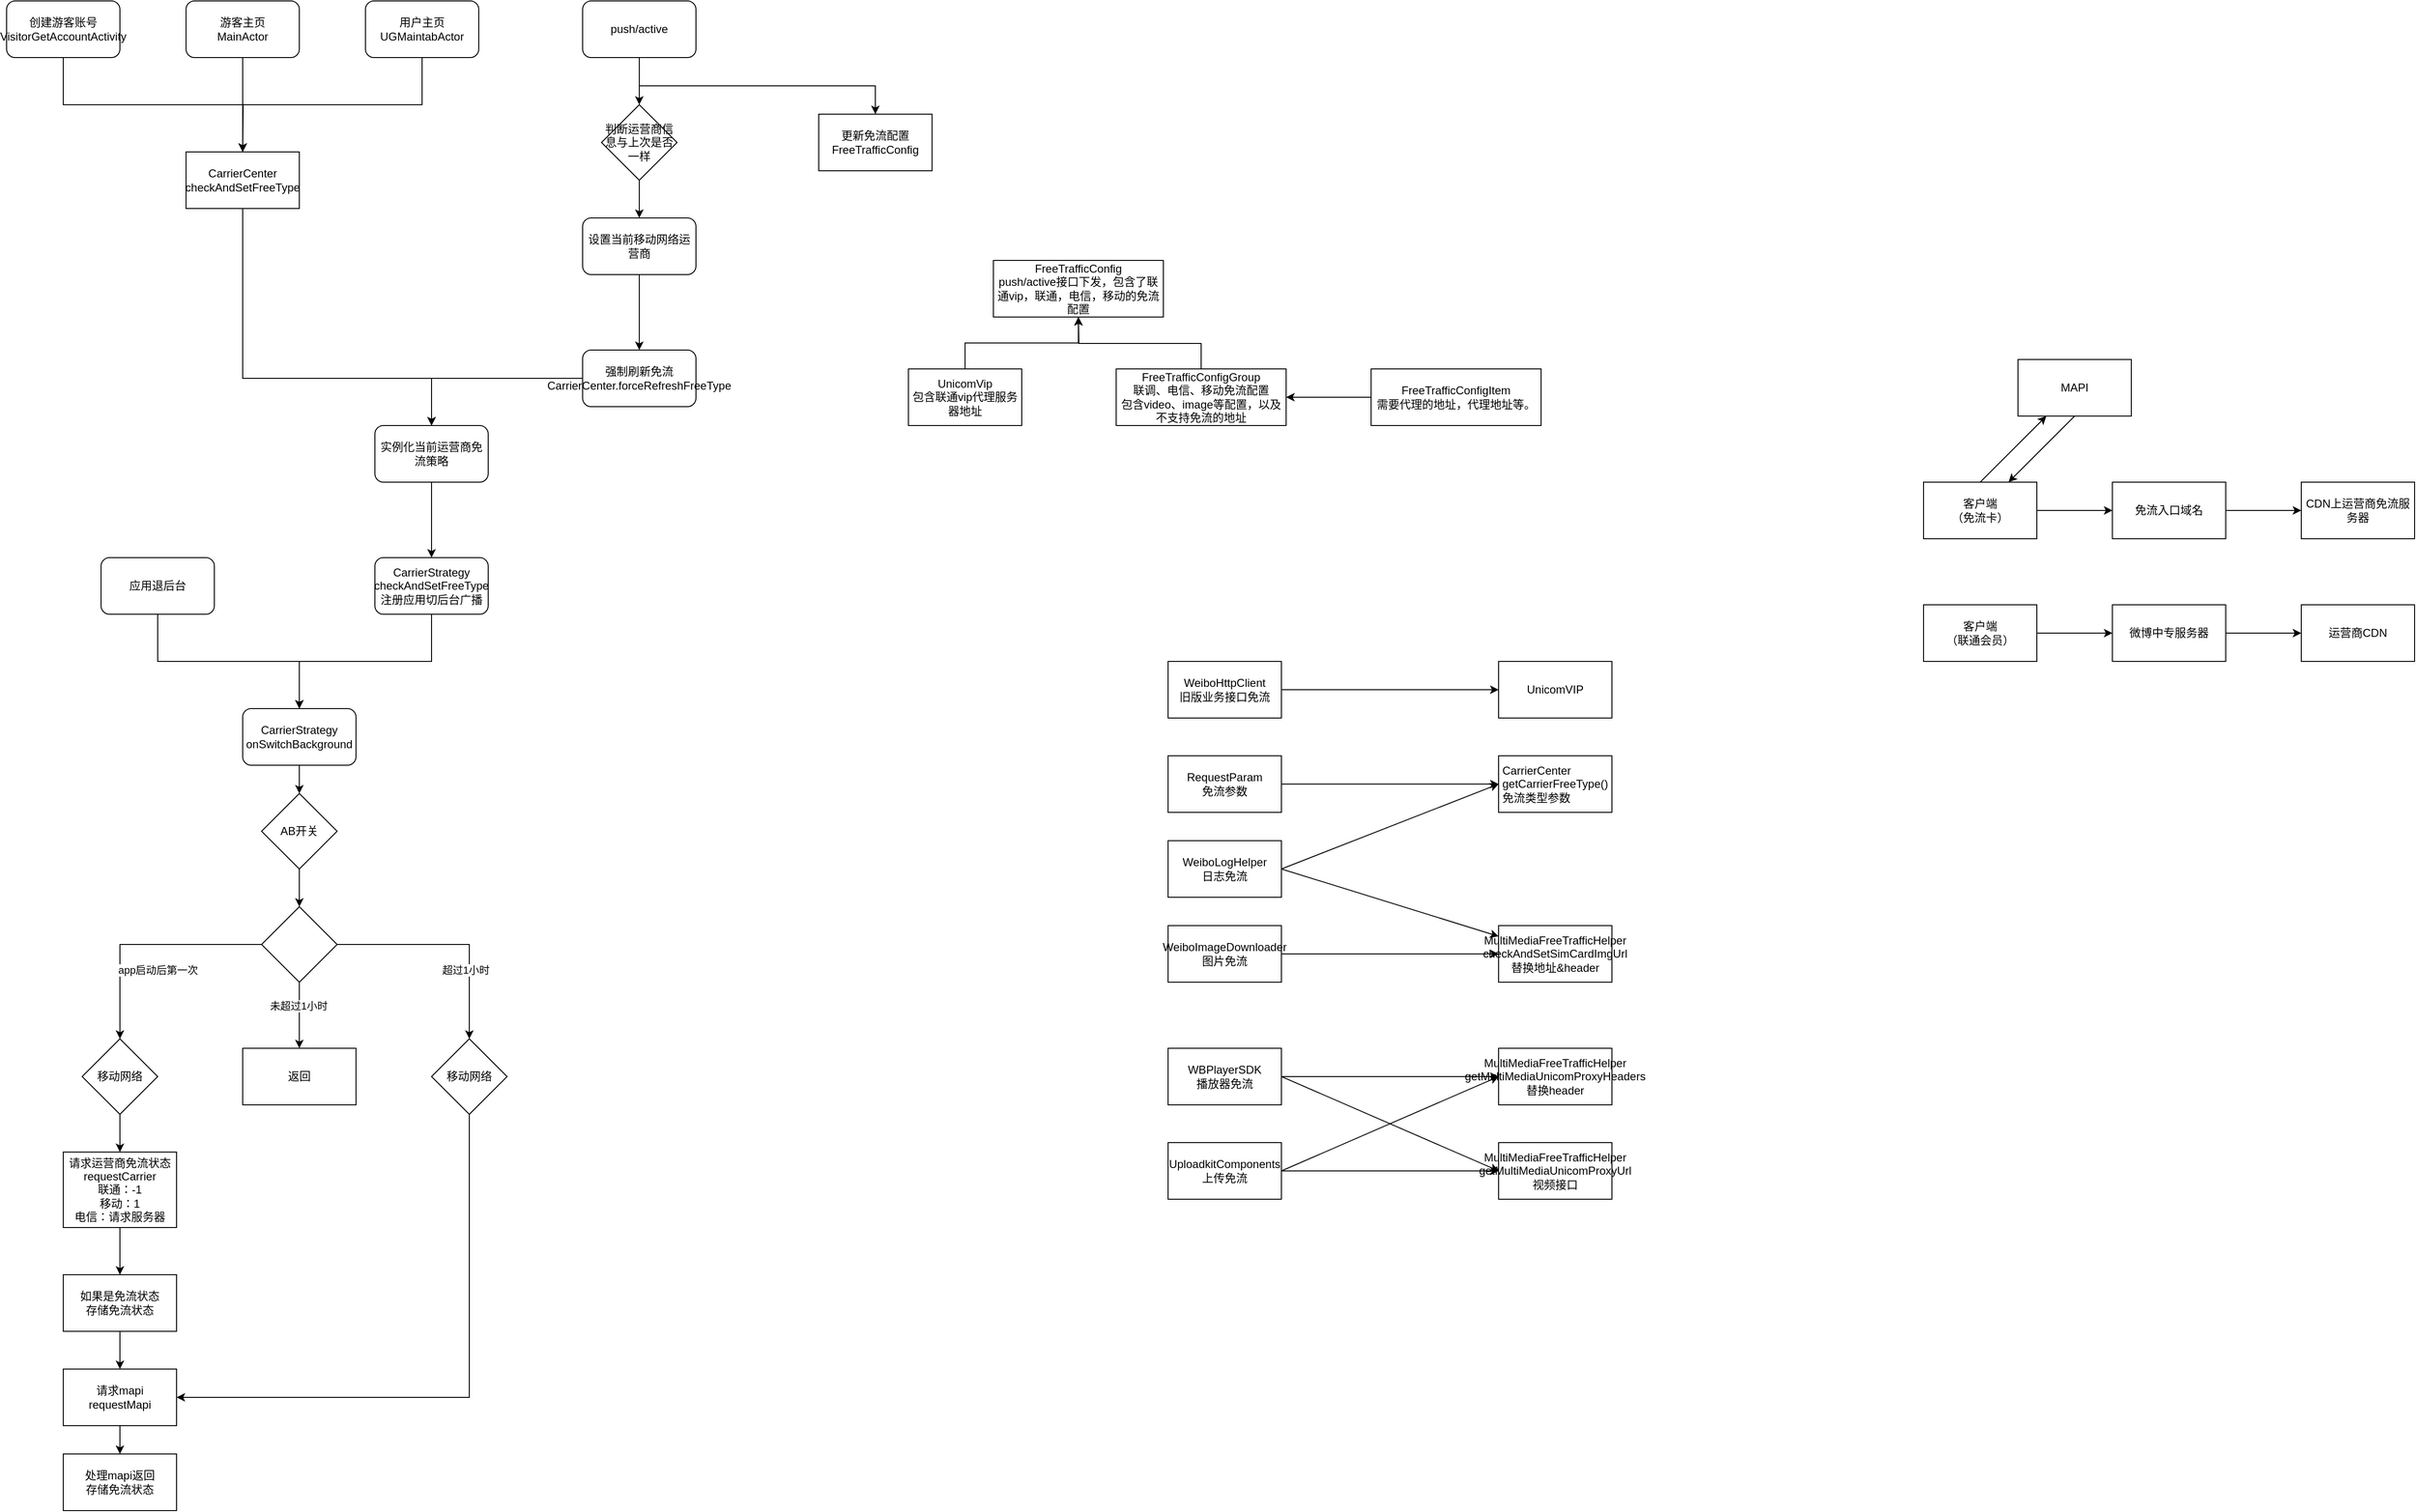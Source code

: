 <mxfile version="13.6.4" type="github" pages="2">
  <diagram id="5t_msXA3C3aUCK7MmMF7" name="客户端">
    <mxGraphModel dx="946" dy="623" grid="1" gridSize="10" guides="1" tooltips="1" connect="1" arrows="1" fold="1" page="0" pageScale="1" pageWidth="1200" pageHeight="1600" math="0" shadow="0">
      <root>
        <mxCell id="0" />
        <mxCell id="1" parent="0" />
        <mxCell id="FD7otclthJIT6LNGtW_D-5" style="edgeStyle=orthogonalEdgeStyle;rounded=0;orthogonalLoop=1;jettySize=auto;html=1;exitX=0.5;exitY=1;exitDx=0;exitDy=0;" parent="1" source="FD7otclthJIT6LNGtW_D-1" edge="1">
          <mxGeometry relative="1" as="geometry">
            <mxPoint x="380" y="270" as="targetPoint" />
          </mxGeometry>
        </mxCell>
        <mxCell id="FD7otclthJIT6LNGtW_D-1" value="创建游客账号&lt;br&gt;VisitorGetAccountActivity" style="rounded=1;whiteSpace=wrap;html=1;" parent="1" vertex="1">
          <mxGeometry x="130" y="110" width="120" height="60" as="geometry" />
        </mxCell>
        <mxCell id="FD7otclthJIT6LNGtW_D-6" style="edgeStyle=orthogonalEdgeStyle;rounded=0;orthogonalLoop=1;jettySize=auto;html=1;exitX=0.5;exitY=1;exitDx=0;exitDy=0;entryX=0.5;entryY=0;entryDx=0;entryDy=0;" parent="1" source="FD7otclthJIT6LNGtW_D-2" target="FD7otclthJIT6LNGtW_D-4" edge="1">
          <mxGeometry relative="1" as="geometry" />
        </mxCell>
        <mxCell id="FD7otclthJIT6LNGtW_D-2" value="游客主页&lt;br&gt;MainActor" style="rounded=1;whiteSpace=wrap;html=1;" parent="1" vertex="1">
          <mxGeometry x="320" y="110" width="120" height="60" as="geometry" />
        </mxCell>
        <mxCell id="FD7otclthJIT6LNGtW_D-7" style="edgeStyle=orthogonalEdgeStyle;rounded=0;orthogonalLoop=1;jettySize=auto;html=1;exitX=0.5;exitY=1;exitDx=0;exitDy=0;entryX=0.5;entryY=0;entryDx=0;entryDy=0;" parent="1" source="FD7otclthJIT6LNGtW_D-3" target="FD7otclthJIT6LNGtW_D-4" edge="1">
          <mxGeometry relative="1" as="geometry" />
        </mxCell>
        <mxCell id="FD7otclthJIT6LNGtW_D-3" value="用户主页&lt;br&gt;UGMaintabActor" style="rounded=1;whiteSpace=wrap;html=1;" parent="1" vertex="1">
          <mxGeometry x="510" y="110" width="120" height="60" as="geometry" />
        </mxCell>
        <mxCell id="FD7otclthJIT6LNGtW_D-17" style="edgeStyle=orthogonalEdgeStyle;rounded=0;orthogonalLoop=1;jettySize=auto;html=1;exitX=0.5;exitY=1;exitDx=0;exitDy=0;entryX=0.5;entryY=0;entryDx=0;entryDy=0;" parent="1" source="FD7otclthJIT6LNGtW_D-4" target="FD7otclthJIT6LNGtW_D-15" edge="1">
          <mxGeometry relative="1" as="geometry">
            <Array as="points">
              <mxPoint x="380" y="510" />
              <mxPoint x="580" y="510" />
            </Array>
          </mxGeometry>
        </mxCell>
        <mxCell id="FD7otclthJIT6LNGtW_D-4" value="CarrierCenter&lt;br&gt;checkAndSetFreeType" style="rounded=0;whiteSpace=wrap;html=1;" parent="1" vertex="1">
          <mxGeometry x="320" y="270" width="120" height="60" as="geometry" />
        </mxCell>
        <mxCell id="FD7otclthJIT6LNGtW_D-10" value="" style="edgeStyle=orthogonalEdgeStyle;rounded=0;orthogonalLoop=1;jettySize=auto;html=1;entryX=0.5;entryY=0;entryDx=0;entryDy=0;" parent="1" source="FD7otclthJIT6LNGtW_D-8" target="FD7otclthJIT6LNGtW_D-9" edge="1">
          <mxGeometry relative="1" as="geometry" />
        </mxCell>
        <mxCell id="FD7otclthJIT6LNGtW_D-51" style="edgeStyle=orthogonalEdgeStyle;rounded=0;orthogonalLoop=1;jettySize=auto;html=1;exitX=0.5;exitY=1;exitDx=0;exitDy=0;entryX=0.5;entryY=0;entryDx=0;entryDy=0;" parent="1" source="FD7otclthJIT6LNGtW_D-8" target="FD7otclthJIT6LNGtW_D-50" edge="1">
          <mxGeometry relative="1" as="geometry" />
        </mxCell>
        <mxCell id="FD7otclthJIT6LNGtW_D-8" value="push/active" style="rounded=1;whiteSpace=wrap;html=1;" parent="1" vertex="1">
          <mxGeometry x="740" y="110" width="120" height="60" as="geometry" />
        </mxCell>
        <mxCell id="FD7otclthJIT6LNGtW_D-12" style="edgeStyle=orthogonalEdgeStyle;rounded=0;orthogonalLoop=1;jettySize=auto;html=1;exitX=0.5;exitY=1;exitDx=0;exitDy=0;entryX=0.5;entryY=0;entryDx=0;entryDy=0;" parent="1" source="FD7otclthJIT6LNGtW_D-9" target="2" edge="1">
          <mxGeometry relative="1" as="geometry" />
        </mxCell>
        <mxCell id="FD7otclthJIT6LNGtW_D-9" value="判断运营商信息与上次是否一样" style="rhombus;whiteSpace=wrap;html=1;" parent="1" vertex="1">
          <mxGeometry x="760" y="220" width="80" height="80" as="geometry" />
        </mxCell>
        <mxCell id="FD7otclthJIT6LNGtW_D-14" value="" style="edgeStyle=orthogonalEdgeStyle;rounded=0;orthogonalLoop=1;jettySize=auto;html=1;" parent="1" source="2" target="FD7otclthJIT6LNGtW_D-13" edge="1">
          <mxGeometry relative="1" as="geometry" />
        </mxCell>
        <mxCell id="2" value="设置当前移动网络运营商" style="rounded=1;whiteSpace=wrap;html=1;" parent="1" vertex="1">
          <mxGeometry x="740" y="340" width="120" height="60" as="geometry" />
        </mxCell>
        <mxCell id="FD7otclthJIT6LNGtW_D-16" value="" style="edgeStyle=orthogonalEdgeStyle;rounded=0;orthogonalLoop=1;jettySize=auto;html=1;" parent="1" source="FD7otclthJIT6LNGtW_D-13" target="FD7otclthJIT6LNGtW_D-15" edge="1">
          <mxGeometry relative="1" as="geometry" />
        </mxCell>
        <mxCell id="FD7otclthJIT6LNGtW_D-13" value="强制刷新免流&lt;br&gt;CarrierCenter.forceRefreshFreeType" style="whiteSpace=wrap;html=1;rounded=1;" parent="1" vertex="1">
          <mxGeometry x="740" y="480" width="120" height="60" as="geometry" />
        </mxCell>
        <mxCell id="FD7otclthJIT6LNGtW_D-19" value="" style="edgeStyle=orthogonalEdgeStyle;rounded=0;orthogonalLoop=1;jettySize=auto;html=1;" parent="1" source="FD7otclthJIT6LNGtW_D-15" target="FD7otclthJIT6LNGtW_D-18" edge="1">
          <mxGeometry relative="1" as="geometry" />
        </mxCell>
        <mxCell id="FD7otclthJIT6LNGtW_D-15" value="实例化当前运营商免流策略" style="whiteSpace=wrap;html=1;rounded=1;" parent="1" vertex="1">
          <mxGeometry x="520" y="560" width="120" height="60" as="geometry" />
        </mxCell>
        <mxCell id="FD7otclthJIT6LNGtW_D-21" style="edgeStyle=orthogonalEdgeStyle;rounded=0;orthogonalLoop=1;jettySize=auto;html=1;exitX=0.5;exitY=1;exitDx=0;exitDy=0;" parent="1" source="FD7otclthJIT6LNGtW_D-18" target="FD7otclthJIT6LNGtW_D-20" edge="1">
          <mxGeometry relative="1" as="geometry" />
        </mxCell>
        <mxCell id="FD7otclthJIT6LNGtW_D-18" value="CarrierStrategy&lt;br&gt;checkAndSetFreeType&lt;br&gt;注册应用切后台广播" style="whiteSpace=wrap;html=1;rounded=1;" parent="1" vertex="1">
          <mxGeometry x="520" y="700" width="120" height="60" as="geometry" />
        </mxCell>
        <mxCell id="FD7otclthJIT6LNGtW_D-25" value="" style="edgeStyle=orthogonalEdgeStyle;rounded=0;orthogonalLoop=1;jettySize=auto;html=1;entryX=0.5;entryY=0;entryDx=0;entryDy=0;" parent="1" source="FD7otclthJIT6LNGtW_D-20" target="FD7otclthJIT6LNGtW_D-26" edge="1">
          <mxGeometry relative="1" as="geometry">
            <mxPoint x="440" y="970" as="targetPoint" />
          </mxGeometry>
        </mxCell>
        <mxCell id="FD7otclthJIT6LNGtW_D-20" value="CarrierStrategy&lt;br&gt;onSwitchBackground" style="rounded=1;whiteSpace=wrap;html=1;" parent="1" vertex="1">
          <mxGeometry x="380" y="860" width="120" height="60" as="geometry" />
        </mxCell>
        <mxCell id="FD7otclthJIT6LNGtW_D-23" style="edgeStyle=orthogonalEdgeStyle;rounded=0;orthogonalLoop=1;jettySize=auto;html=1;exitX=0.5;exitY=1;exitDx=0;exitDy=0;entryX=0.5;entryY=0;entryDx=0;entryDy=0;" parent="1" source="FD7otclthJIT6LNGtW_D-22" target="FD7otclthJIT6LNGtW_D-20" edge="1">
          <mxGeometry relative="1" as="geometry" />
        </mxCell>
        <mxCell id="FD7otclthJIT6LNGtW_D-22" value="应用退后台" style="rounded=1;whiteSpace=wrap;html=1;" parent="1" vertex="1">
          <mxGeometry x="230" y="700" width="120" height="60" as="geometry" />
        </mxCell>
        <mxCell id="FD7otclthJIT6LNGtW_D-30" value="" style="edgeStyle=orthogonalEdgeStyle;rounded=0;orthogonalLoop=1;jettySize=auto;html=1;" parent="1" source="FD7otclthJIT6LNGtW_D-26" target="FD7otclthJIT6LNGtW_D-29" edge="1">
          <mxGeometry relative="1" as="geometry" />
        </mxCell>
        <mxCell id="FD7otclthJIT6LNGtW_D-26" value="AB开关" style="rhombus;whiteSpace=wrap;html=1;" parent="1" vertex="1">
          <mxGeometry x="400" y="950" width="80" height="80" as="geometry" />
        </mxCell>
        <mxCell id="FD7otclthJIT6LNGtW_D-32" style="edgeStyle=orthogonalEdgeStyle;rounded=0;orthogonalLoop=1;jettySize=auto;html=1;exitX=0;exitY=0.5;exitDx=0;exitDy=0;entryX=0.5;entryY=0;entryDx=0;entryDy=0;" parent="1" source="FD7otclthJIT6LNGtW_D-29" target="FD7otclthJIT6LNGtW_D-43" edge="1">
          <mxGeometry relative="1" as="geometry" />
        </mxCell>
        <mxCell id="FD7otclthJIT6LNGtW_D-33" value="app启动后第一次" style="edgeLabel;html=1;align=center;verticalAlign=middle;resizable=0;points=[];" parent="FD7otclthJIT6LNGtW_D-32" vertex="1" connectable="0">
          <mxGeometry x="-0.12" y="27" relative="1" as="geometry">
            <mxPoint as="offset" />
          </mxGeometry>
        </mxCell>
        <mxCell id="FD7otclthJIT6LNGtW_D-35" value="" style="edgeStyle=orthogonalEdgeStyle;rounded=0;orthogonalLoop=1;jettySize=auto;html=1;" parent="1" source="FD7otclthJIT6LNGtW_D-29" target="FD7otclthJIT6LNGtW_D-34" edge="1">
          <mxGeometry relative="1" as="geometry" />
        </mxCell>
        <mxCell id="FD7otclthJIT6LNGtW_D-36" value="未超过1小时" style="edgeLabel;html=1;align=center;verticalAlign=middle;resizable=0;points=[];" parent="FD7otclthJIT6LNGtW_D-35" vertex="1" connectable="0">
          <mxGeometry x="-0.286" y="-1" relative="1" as="geometry">
            <mxPoint as="offset" />
          </mxGeometry>
        </mxCell>
        <mxCell id="FD7otclthJIT6LNGtW_D-47" style="edgeStyle=orthogonalEdgeStyle;rounded=0;orthogonalLoop=1;jettySize=auto;html=1;exitX=1;exitY=0.5;exitDx=0;exitDy=0;entryX=0.5;entryY=0;entryDx=0;entryDy=0;" parent="1" source="FD7otclthJIT6LNGtW_D-29" target="FD7otclthJIT6LNGtW_D-46" edge="1">
          <mxGeometry relative="1" as="geometry" />
        </mxCell>
        <mxCell id="FD7otclthJIT6LNGtW_D-48" value="超过1小时" style="edgeLabel;html=1;align=center;verticalAlign=middle;resizable=0;points=[];" parent="FD7otclthJIT6LNGtW_D-47" vertex="1" connectable="0">
          <mxGeometry x="0.133" y="-27" relative="1" as="geometry">
            <mxPoint as="offset" />
          </mxGeometry>
        </mxCell>
        <mxCell id="FD7otclthJIT6LNGtW_D-29" value="" style="rhombus;whiteSpace=wrap;html=1;" parent="1" vertex="1">
          <mxGeometry x="400" y="1070" width="80" height="80" as="geometry" />
        </mxCell>
        <mxCell id="FD7otclthJIT6LNGtW_D-38" value="" style="edgeStyle=orthogonalEdgeStyle;rounded=0;orthogonalLoop=1;jettySize=auto;html=1;" parent="1" source="FD7otclthJIT6LNGtW_D-31" target="FD7otclthJIT6LNGtW_D-37" edge="1">
          <mxGeometry relative="1" as="geometry" />
        </mxCell>
        <mxCell id="FD7otclthJIT6LNGtW_D-31" value="请求运营商免流状态&lt;br&gt;requestCarrier&lt;br&gt;联通：-1&lt;br&gt;移动：1&lt;br&gt;电信：请求服务器" style="rounded=0;whiteSpace=wrap;html=1;" parent="1" vertex="1">
          <mxGeometry x="190" y="1330" width="120" height="80" as="geometry" />
        </mxCell>
        <mxCell id="FD7otclthJIT6LNGtW_D-34" value="返回" style="whiteSpace=wrap;html=1;" parent="1" vertex="1">
          <mxGeometry x="380" y="1220" width="120" height="60" as="geometry" />
        </mxCell>
        <mxCell id="FD7otclthJIT6LNGtW_D-40" value="" style="edgeStyle=orthogonalEdgeStyle;rounded=0;orthogonalLoop=1;jettySize=auto;html=1;" parent="1" source="FD7otclthJIT6LNGtW_D-37" target="FD7otclthJIT6LNGtW_D-39" edge="1">
          <mxGeometry relative="1" as="geometry" />
        </mxCell>
        <mxCell id="FD7otclthJIT6LNGtW_D-37" value="如果是免流状态&lt;br&gt;存储免流状态" style="whiteSpace=wrap;html=1;rounded=0;" parent="1" vertex="1">
          <mxGeometry x="190" y="1460" width="120" height="60" as="geometry" />
        </mxCell>
        <mxCell id="FD7otclthJIT6LNGtW_D-42" value="" style="edgeStyle=orthogonalEdgeStyle;rounded=0;orthogonalLoop=1;jettySize=auto;html=1;" parent="1" source="FD7otclthJIT6LNGtW_D-39" target="FD7otclthJIT6LNGtW_D-41" edge="1">
          <mxGeometry relative="1" as="geometry" />
        </mxCell>
        <mxCell id="FD7otclthJIT6LNGtW_D-39" value="请求mapi&lt;br&gt;requestMapi" style="whiteSpace=wrap;html=1;rounded=0;" parent="1" vertex="1">
          <mxGeometry x="190" y="1560" width="120" height="60" as="geometry" />
        </mxCell>
        <mxCell id="FD7otclthJIT6LNGtW_D-41" value="处理mapi返回&lt;br&gt;存储免流状态" style="whiteSpace=wrap;html=1;rounded=0;" parent="1" vertex="1">
          <mxGeometry x="190" y="1650" width="120" height="60" as="geometry" />
        </mxCell>
        <mxCell id="FD7otclthJIT6LNGtW_D-44" style="edgeStyle=orthogonalEdgeStyle;rounded=0;orthogonalLoop=1;jettySize=auto;html=1;exitX=0.5;exitY=1;exitDx=0;exitDy=0;entryX=0.5;entryY=0;entryDx=0;entryDy=0;" parent="1" source="FD7otclthJIT6LNGtW_D-43" target="FD7otclthJIT6LNGtW_D-31" edge="1">
          <mxGeometry relative="1" as="geometry" />
        </mxCell>
        <mxCell id="FD7otclthJIT6LNGtW_D-43" value="移动网络" style="rhombus;whiteSpace=wrap;html=1;" parent="1" vertex="1">
          <mxGeometry x="210" y="1210" width="80" height="80" as="geometry" />
        </mxCell>
        <mxCell id="FD7otclthJIT6LNGtW_D-49" style="edgeStyle=orthogonalEdgeStyle;rounded=0;orthogonalLoop=1;jettySize=auto;html=1;exitX=0.5;exitY=1;exitDx=0;exitDy=0;entryX=1;entryY=0.5;entryDx=0;entryDy=0;" parent="1" source="FD7otclthJIT6LNGtW_D-46" target="FD7otclthJIT6LNGtW_D-39" edge="1">
          <mxGeometry relative="1" as="geometry" />
        </mxCell>
        <mxCell id="FD7otclthJIT6LNGtW_D-46" value="移动网络" style="rhombus;whiteSpace=wrap;html=1;" parent="1" vertex="1">
          <mxGeometry x="580" y="1210" width="80" height="80" as="geometry" />
        </mxCell>
        <mxCell id="FD7otclthJIT6LNGtW_D-50" value="更新免流配置&lt;br&gt;FreeTrafficConfig" style="rounded=0;whiteSpace=wrap;html=1;" parent="1" vertex="1">
          <mxGeometry x="990" y="230" width="120" height="60" as="geometry" />
        </mxCell>
        <mxCell id="FD7otclthJIT6LNGtW_D-76" value="FreeTrafficConfig&lt;br&gt;push/active接口下发，包含了联通vip，联通，电信，移动的免流配置" style="rounded=0;whiteSpace=wrap;html=1;" parent="1" vertex="1">
          <mxGeometry x="1175" y="385" width="180" height="60" as="geometry" />
        </mxCell>
        <mxCell id="FD7otclthJIT6LNGtW_D-81" style="edgeStyle=orthogonalEdgeStyle;rounded=0;orthogonalLoop=1;jettySize=auto;html=1;exitX=0.5;exitY=0;exitDx=0;exitDy=0;" parent="1" source="FD7otclthJIT6LNGtW_D-77" edge="1">
          <mxGeometry relative="1" as="geometry">
            <mxPoint x="1265" y="445" as="targetPoint" />
          </mxGeometry>
        </mxCell>
        <mxCell id="FD7otclthJIT6LNGtW_D-77" value="FreeTrafficConfigGroup&lt;br&gt;联调、电信、移动免流配置&lt;br&gt;包含video、image等配置，以及不支持免流的地址" style="rounded=0;whiteSpace=wrap;html=1;" parent="1" vertex="1">
          <mxGeometry x="1305" y="500" width="180" height="60" as="geometry" />
        </mxCell>
        <mxCell id="FD7otclthJIT6LNGtW_D-82" style="edgeStyle=orthogonalEdgeStyle;rounded=0;orthogonalLoop=1;jettySize=auto;html=1;exitX=0;exitY=0.5;exitDx=0;exitDy=0;entryX=1;entryY=0.5;entryDx=0;entryDy=0;" parent="1" source="FD7otclthJIT6LNGtW_D-78" target="FD7otclthJIT6LNGtW_D-77" edge="1">
          <mxGeometry relative="1" as="geometry" />
        </mxCell>
        <mxCell id="FD7otclthJIT6LNGtW_D-78" value="FreeTrafficConfigItem&lt;br&gt;需要代理的地址，代理地址等。" style="rounded=0;whiteSpace=wrap;html=1;" parent="1" vertex="1">
          <mxGeometry x="1575" y="500" width="180" height="60" as="geometry" />
        </mxCell>
        <mxCell id="FD7otclthJIT6LNGtW_D-80" style="edgeStyle=orthogonalEdgeStyle;rounded=0;orthogonalLoop=1;jettySize=auto;html=1;exitX=0.5;exitY=0;exitDx=0;exitDy=0;" parent="1" source="FD7otclthJIT6LNGtW_D-79" target="FD7otclthJIT6LNGtW_D-76" edge="1">
          <mxGeometry relative="1" as="geometry" />
        </mxCell>
        <mxCell id="FD7otclthJIT6LNGtW_D-79" value="UnicomVip&lt;br&gt;包含联通vip代理服务器地址" style="rounded=0;whiteSpace=wrap;html=1;" parent="1" vertex="1">
          <mxGeometry x="1085" y="500" width="120" height="60" as="geometry" />
        </mxCell>
        <mxCell id="FD7otclthJIT6LNGtW_D-91" value="WeiboImageDownloader&lt;br&gt;图片免流" style="rounded=0;whiteSpace=wrap;html=1;" parent="1" vertex="1">
          <mxGeometry x="1360" y="1090" width="120" height="60" as="geometry" />
        </mxCell>
        <mxCell id="VhMvJsWk_caTQHKzzRW5-12" style="rounded=0;orthogonalLoop=1;jettySize=auto;html=1;exitX=1;exitY=0.5;exitDx=0;exitDy=0;entryX=0;entryY=0.5;entryDx=0;entryDy=0;" parent="1" source="FD7otclthJIT6LNGtW_D-92" target="VhMvJsWk_caTQHKzzRW5-2" edge="1">
          <mxGeometry relative="1" as="geometry" />
        </mxCell>
        <mxCell id="FD7otclthJIT6LNGtW_D-92" value="WeiboLogHelper&lt;br&gt;日志免流" style="rounded=0;whiteSpace=wrap;html=1;" parent="1" vertex="1">
          <mxGeometry x="1360" y="1000" width="120" height="60" as="geometry" />
        </mxCell>
        <mxCell id="VhMvJsWk_caTQHKzzRW5-14" style="edgeStyle=none;rounded=0;orthogonalLoop=1;jettySize=auto;html=1;exitX=1;exitY=0.5;exitDx=0;exitDy=0;entryX=0;entryY=0.5;entryDx=0;entryDy=0;" parent="1" source="FD7otclthJIT6LNGtW_D-93" target="VhMvJsWk_caTQHKzzRW5-13" edge="1">
          <mxGeometry relative="1" as="geometry" />
        </mxCell>
        <mxCell id="FD7otclthJIT6LNGtW_D-93" value="WBPlayerSDK&lt;br&gt;播放器免流" style="rounded=0;whiteSpace=wrap;html=1;" parent="1" vertex="1">
          <mxGeometry x="1360" y="1220" width="120" height="60" as="geometry" />
        </mxCell>
        <mxCell id="FD7otclthJIT6LNGtW_D-96" value="" style="rounded=0;orthogonalLoop=1;jettySize=auto;html=1;" parent="1" source="FD7otclthJIT6LNGtW_D-94" target="FD7otclthJIT6LNGtW_D-95" edge="1">
          <mxGeometry relative="1" as="geometry" />
        </mxCell>
        <mxCell id="FD7otclthJIT6LNGtW_D-94" value="WeiboHttpClient&lt;br&gt;旧版业务接口免流" style="rounded=0;whiteSpace=wrap;html=1;" parent="1" vertex="1">
          <mxGeometry x="1360" y="810" width="120" height="60" as="geometry" />
        </mxCell>
        <mxCell id="FD7otclthJIT6LNGtW_D-95" value="UnicomVIP" style="whiteSpace=wrap;html=1;rounded=0;" parent="1" vertex="1">
          <mxGeometry x="1710" y="810" width="120" height="60" as="geometry" />
        </mxCell>
        <mxCell id="VhMvJsWk_caTQHKzzRW5-15" style="edgeStyle=none;rounded=0;orthogonalLoop=1;jettySize=auto;html=1;exitX=1;exitY=0.5;exitDx=0;exitDy=0;entryX=0;entryY=0.5;entryDx=0;entryDy=0;" parent="1" source="FD7otclthJIT6LNGtW_D-97" target="VhMvJsWk_caTQHKzzRW5-13" edge="1">
          <mxGeometry relative="1" as="geometry" />
        </mxCell>
        <mxCell id="FD7otclthJIT6LNGtW_D-97" value="UploadkitComponents&lt;br&gt;上传免流" style="rounded=0;whiteSpace=wrap;html=1;" parent="1" vertex="1">
          <mxGeometry x="1360" y="1320" width="120" height="60" as="geometry" />
        </mxCell>
        <mxCell id="VhMvJsWk_caTQHKzzRW5-3" value="" style="rounded=0;orthogonalLoop=1;jettySize=auto;html=1;" parent="1" source="FD7otclthJIT6LNGtW_D-99" target="VhMvJsWk_caTQHKzzRW5-2" edge="1">
          <mxGeometry relative="1" as="geometry" />
        </mxCell>
        <mxCell id="FD7otclthJIT6LNGtW_D-99" value="RequestParam&lt;br&gt;免流参数" style="rounded=0;whiteSpace=wrap;html=1;" parent="1" vertex="1">
          <mxGeometry x="1360" y="910" width="120" height="60" as="geometry" />
        </mxCell>
        <mxCell id="VhMvJsWk_caTQHKzzRW5-2" value="&lt;div style=&quot;text-align: left&quot;&gt;&lt;span&gt;CarrierCenter&lt;/span&gt;&lt;/div&gt;&lt;div style=&quot;text-align: left&quot;&gt;&lt;span&gt;getCarrierFreeType()&lt;/span&gt;&lt;/div&gt;&lt;div style=&quot;text-align: left&quot;&gt;免流类型参数&lt;/div&gt;" style="whiteSpace=wrap;html=1;rounded=0;" parent="1" vertex="1">
          <mxGeometry x="1710" y="910" width="120" height="60" as="geometry" />
        </mxCell>
        <mxCell id="VhMvJsWk_caTQHKzzRW5-4" value="" style="rounded=0;orthogonalLoop=1;jettySize=auto;html=1;" parent="1" target="VhMvJsWk_caTQHKzzRW5-5" edge="1">
          <mxGeometry relative="1" as="geometry">
            <mxPoint x="1480" y="1030" as="sourcePoint" />
          </mxGeometry>
        </mxCell>
        <mxCell id="VhMvJsWk_caTQHKzzRW5-5" value="&lt;span style=&quot;text-align: left&quot;&gt;MultiMediaFreeTrafficHelper&lt;br&gt;checkAndSetSimCardImgUrl&lt;br&gt;替换地址&amp;amp;header&lt;br&gt;&lt;/span&gt;" style="whiteSpace=wrap;html=1;rounded=0;" parent="1" vertex="1">
          <mxGeometry x="1710" y="1090" width="120" height="60" as="geometry" />
        </mxCell>
        <mxCell id="VhMvJsWk_caTQHKzzRW5-6" value="" style="rounded=0;orthogonalLoop=1;jettySize=auto;html=1;entryX=0;entryY=0.5;entryDx=0;entryDy=0;exitX=1;exitY=0.5;exitDx=0;exitDy=0;" parent="1" source="FD7otclthJIT6LNGtW_D-91" target="VhMvJsWk_caTQHKzzRW5-5" edge="1">
          <mxGeometry relative="1" as="geometry">
            <mxPoint x="1480" y="1140" as="sourcePoint" />
            <mxPoint x="1710" y="1140" as="targetPoint" />
          </mxGeometry>
        </mxCell>
        <mxCell id="VhMvJsWk_caTQHKzzRW5-8" value="" style="rounded=0;orthogonalLoop=1;jettySize=auto;html=1;entryX=0;entryY=0.5;entryDx=0;entryDy=0;" parent="1" target="VhMvJsWk_caTQHKzzRW5-9" edge="1">
          <mxGeometry relative="1" as="geometry">
            <mxPoint x="1480" y="1250" as="sourcePoint" />
          </mxGeometry>
        </mxCell>
        <mxCell id="VhMvJsWk_caTQHKzzRW5-9" value="&lt;span style=&quot;text-align: left&quot;&gt;MultiMediaFreeTrafficHelper&lt;br&gt;getMultiMediaUnicomProxyUrl&lt;br&gt;视频接口&lt;br&gt;&lt;/span&gt;" style="whiteSpace=wrap;html=1;rounded=0;" parent="1" vertex="1">
          <mxGeometry x="1710" y="1320" width="120" height="60" as="geometry" />
        </mxCell>
        <mxCell id="VhMvJsWk_caTQHKzzRW5-10" value="" style="rounded=0;orthogonalLoop=1;jettySize=auto;html=1;entryX=0;entryY=0.5;entryDx=0;entryDy=0;" parent="1" target="VhMvJsWk_caTQHKzzRW5-9" edge="1">
          <mxGeometry relative="1" as="geometry">
            <mxPoint x="1480" y="1350" as="sourcePoint" />
            <mxPoint x="1710" y="1350" as="targetPoint" />
          </mxGeometry>
        </mxCell>
        <mxCell id="VhMvJsWk_caTQHKzzRW5-13" value="&lt;span style=&quot;text-align: left&quot;&gt;MultiMediaFreeTrafficHelper&lt;br&gt;getMultiMediaUnicomProxyHeaders&lt;br&gt;替换header&lt;br&gt;&lt;/span&gt;" style="whiteSpace=wrap;html=1;rounded=0;" parent="1" vertex="1">
          <mxGeometry x="1710" y="1220" width="120" height="60" as="geometry" />
        </mxCell>
        <mxCell id="VhMvJsWk_caTQHKzzRW5-19" style="edgeStyle=none;rounded=0;orthogonalLoop=1;jettySize=auto;html=1;exitX=1;exitY=0.5;exitDx=0;exitDy=0;entryX=0;entryY=0.5;entryDx=0;entryDy=0;" parent="1" source="VhMvJsWk_caTQHKzzRW5-16" target="VhMvJsWk_caTQHKzzRW5-17" edge="1">
          <mxGeometry relative="1" as="geometry" />
        </mxCell>
        <mxCell id="vk7EzXVu2zPpZWbR7LHH-3" style="rounded=0;orthogonalLoop=1;jettySize=auto;html=1;exitX=0.5;exitY=0;exitDx=0;exitDy=0;" parent="1" source="VhMvJsWk_caTQHKzzRW5-16" target="vk7EzXVu2zPpZWbR7LHH-2" edge="1">
          <mxGeometry relative="1" as="geometry" />
        </mxCell>
        <mxCell id="VhMvJsWk_caTQHKzzRW5-16" value="客户端&lt;br&gt;（免流卡）" style="rounded=0;whiteSpace=wrap;html=1;" parent="1" vertex="1">
          <mxGeometry x="2160" y="620" width="120" height="60" as="geometry" />
        </mxCell>
        <mxCell id="VhMvJsWk_caTQHKzzRW5-20" style="edgeStyle=none;rounded=0;orthogonalLoop=1;jettySize=auto;html=1;exitX=1;exitY=0.5;exitDx=0;exitDy=0;entryX=0;entryY=0.5;entryDx=0;entryDy=0;" parent="1" source="VhMvJsWk_caTQHKzzRW5-17" target="VhMvJsWk_caTQHKzzRW5-18" edge="1">
          <mxGeometry relative="1" as="geometry" />
        </mxCell>
        <mxCell id="VhMvJsWk_caTQHKzzRW5-17" value="免流入口域名" style="rounded=0;whiteSpace=wrap;html=1;" parent="1" vertex="1">
          <mxGeometry x="2360" y="620" width="120" height="60" as="geometry" />
        </mxCell>
        <mxCell id="VhMvJsWk_caTQHKzzRW5-18" value="CDN上运营商免流服务器" style="rounded=0;whiteSpace=wrap;html=1;" parent="1" vertex="1">
          <mxGeometry x="2560" y="620" width="120" height="60" as="geometry" />
        </mxCell>
        <mxCell id="VhMvJsWk_caTQHKzzRW5-23" value="" style="edgeStyle=none;rounded=0;orthogonalLoop=1;jettySize=auto;html=1;" parent="1" source="VhMvJsWk_caTQHKzzRW5-21" target="VhMvJsWk_caTQHKzzRW5-22" edge="1">
          <mxGeometry relative="1" as="geometry" />
        </mxCell>
        <mxCell id="VhMvJsWk_caTQHKzzRW5-21" value="客户端&lt;br&gt;（联通会员）" style="rounded=0;whiteSpace=wrap;html=1;" parent="1" vertex="1">
          <mxGeometry x="2160" y="750" width="120" height="60" as="geometry" />
        </mxCell>
        <mxCell id="VhMvJsWk_caTQHKzzRW5-25" value="" style="edgeStyle=none;rounded=0;orthogonalLoop=1;jettySize=auto;html=1;" parent="1" source="VhMvJsWk_caTQHKzzRW5-22" target="VhMvJsWk_caTQHKzzRW5-24" edge="1">
          <mxGeometry relative="1" as="geometry" />
        </mxCell>
        <mxCell id="VhMvJsWk_caTQHKzzRW5-22" value="微博中专服务器" style="whiteSpace=wrap;html=1;rounded=0;" parent="1" vertex="1">
          <mxGeometry x="2360" y="750" width="120" height="60" as="geometry" />
        </mxCell>
        <mxCell id="VhMvJsWk_caTQHKzzRW5-24" value="运营商CDN" style="whiteSpace=wrap;html=1;rounded=0;" parent="1" vertex="1">
          <mxGeometry x="2560" y="750" width="120" height="60" as="geometry" />
        </mxCell>
        <mxCell id="vk7EzXVu2zPpZWbR7LHH-4" style="edgeStyle=none;rounded=0;orthogonalLoop=1;jettySize=auto;html=1;exitX=0.5;exitY=1;exitDx=0;exitDy=0;entryX=0.75;entryY=0;entryDx=0;entryDy=0;" parent="1" source="vk7EzXVu2zPpZWbR7LHH-2" target="VhMvJsWk_caTQHKzzRW5-16" edge="1">
          <mxGeometry relative="1" as="geometry" />
        </mxCell>
        <mxCell id="vk7EzXVu2zPpZWbR7LHH-2" value="MAPI" style="rounded=0;whiteSpace=wrap;html=1;" parent="1" vertex="1">
          <mxGeometry x="2260" y="490" width="120" height="60" as="geometry" />
        </mxCell>
      </root>
    </mxGraphModel>
  </diagram>
  <diagram id="wdd9Wxzh6zNCUxIPPa7Z" name="时序图">
    <mxGraphModel dx="2146" dy="657" grid="1" gridSize="10" guides="1" tooltips="1" connect="1" arrows="1" fold="1" page="1" pageScale="1" pageWidth="1200" pageHeight="1600" math="0" shadow="0">
      <root>
        <mxCell id="Zx3ItGKa6gAKtKhe6P54-0" />
        <mxCell id="Zx3ItGKa6gAKtKhe6P54-1" parent="Zx3ItGKa6gAKtKhe6P54-0" />
        <mxCell id="Zx3ItGKa6gAKtKhe6P54-2" value="Client" style="shape=umlLifeline;perimeter=lifelinePerimeter;whiteSpace=wrap;html=1;container=1;collapsible=0;recursiveResize=0;outlineConnect=0;" parent="Zx3ItGKa6gAKtKhe6P54-1" vertex="1">
          <mxGeometry x="80" y="50" width="100" height="930" as="geometry" />
        </mxCell>
        <mxCell id="Zx3ItGKa6gAKtKhe6P54-9" value="push/active" style="html=1;verticalAlign=bottom;endArrow=block;" parent="Zx3ItGKa6gAKtKhe6P54-2" target="Zx3ItGKa6gAKtKhe6P54-5" edge="1">
          <mxGeometry width="80" relative="1" as="geometry">
            <mxPoint x="50" y="90" as="sourcePoint" />
            <mxPoint x="130" y="90" as="targetPoint" />
          </mxGeometry>
        </mxCell>
        <mxCell id="Zx3ItGKa6gAKtKhe6P54-5" value="mapi" style="shape=umlLifeline;perimeter=lifelinePerimeter;whiteSpace=wrap;html=1;container=1;collapsible=0;recursiveResize=0;outlineConnect=0;" parent="Zx3ItGKa6gAKtKhe6P54-1" vertex="1">
          <mxGeometry x="280" y="50" width="100" height="930" as="geometry" />
        </mxCell>
        <mxCell id="Zx3ItGKa6gAKtKhe6P54-6" value="运营商&lt;br&gt;Server" style="shape=umlLifeline;perimeter=lifelinePerimeter;whiteSpace=wrap;html=1;container=1;collapsible=0;recursiveResize=0;outlineConnect=0;" parent="Zx3ItGKa6gAKtKhe6P54-1" vertex="1">
          <mxGeometry x="480" y="50" width="100" height="930" as="geometry" />
        </mxCell>
        <mxCell id="Zx3ItGKa6gAKtKhe6P54-7" value="微博中转服务器" style="shape=umlLifeline;perimeter=lifelinePerimeter;whiteSpace=wrap;html=1;container=1;collapsible=0;recursiveResize=0;outlineConnect=0;" parent="Zx3ItGKa6gAKtKhe6P54-1" vertex="1">
          <mxGeometry x="680" y="50" width="100" height="930" as="geometry" />
        </mxCell>
        <mxCell id="Zx3ItGKa6gAKtKhe6P54-8" value="免流CDN" style="shape=umlLifeline;perimeter=lifelinePerimeter;whiteSpace=wrap;html=1;container=1;collapsible=0;recursiveResize=0;outlineConnect=0;" parent="Zx3ItGKa6gAKtKhe6P54-1" vertex="1">
          <mxGeometry x="880" y="50" width="100" height="930" as="geometry" />
        </mxCell>
        <mxCell id="Zx3ItGKa6gAKtKhe6P54-10" value="当前网络运营商 &amp;amp; 免流配置" style="html=1;verticalAlign=bottom;endArrow=open;dashed=1;endSize=8;" parent="Zx3ItGKa6gAKtKhe6P54-1" target="Zx3ItGKa6gAKtKhe6P54-2" edge="1">
          <mxGeometry relative="1" as="geometry">
            <mxPoint x="330" y="170" as="sourcePoint" />
            <mxPoint x="250" y="170" as="targetPoint" />
          </mxGeometry>
        </mxCell>
        <mxCell id="L4AFFT017c6pMfZP4k8h-0" value="请求当前免流状态" style="html=1;verticalAlign=bottom;endArrow=block;" parent="Zx3ItGKa6gAKtKhe6P54-1" edge="1">
          <mxGeometry width="80" relative="1" as="geometry">
            <mxPoint x="130" y="320" as="sourcePoint" />
            <mxPoint x="529.5" y="320" as="targetPoint" />
          </mxGeometry>
        </mxCell>
        <mxCell id="L4AFFT017c6pMfZP4k8h-1" value="免流状态" style="html=1;verticalAlign=bottom;endArrow=open;dashed=1;endSize=8;" parent="Zx3ItGKa6gAKtKhe6P54-1" edge="1">
          <mxGeometry relative="1" as="geometry">
            <mxPoint x="530" y="360" as="sourcePoint" />
            <mxPoint x="129.5" y="360" as="targetPoint" />
          </mxGeometry>
        </mxCell>
        <mxCell id="L4AFFT017c6pMfZP4k8h-2" value="请求当前免流状态&lt;br&gt;carrier/info" style="html=1;verticalAlign=bottom;endArrow=block;" parent="Zx3ItGKa6gAKtKhe6P54-1" edge="1">
          <mxGeometry width="80" relative="1" as="geometry">
            <mxPoint x="130.25" y="440" as="sourcePoint" />
            <mxPoint x="330" y="440" as="targetPoint" />
          </mxGeometry>
        </mxCell>
        <mxCell id="Xfnc2JzhtMYeQJa7CxyX-0" value="免流信息" style="html=1;verticalAlign=bottom;endArrow=open;dashed=1;endSize=8;" parent="Zx3ItGKa6gAKtKhe6P54-1" edge="1">
          <mxGeometry relative="1" as="geometry">
            <mxPoint x="329.5" y="480" as="sourcePoint" />
            <mxPoint x="129.5" y="480" as="targetPoint" />
            <Array as="points">
              <mxPoint x="220" y="480" />
            </Array>
          </mxGeometry>
        </mxCell>
        <mxCell id="Xfnc2JzhtMYeQJa7CxyX-1" value="请求运营商" style="html=1;verticalAlign=bottom;endArrow=block;" parent="Zx3ItGKa6gAKtKhe6P54-1" edge="1">
          <mxGeometry width="80" relative="1" as="geometry">
            <mxPoint x="330" y="440" as="sourcePoint" />
            <mxPoint x="529.75" y="440" as="targetPoint" />
          </mxGeometry>
        </mxCell>
        <mxCell id="Xfnc2JzhtMYeQJa7CxyX-2" value="免流信息" style="html=1;verticalAlign=bottom;endArrow=open;dashed=1;endSize=8;" parent="Zx3ItGKa6gAKtKhe6P54-1" edge="1">
          <mxGeometry relative="1" as="geometry">
            <mxPoint x="530" y="480" as="sourcePoint" />
            <mxPoint x="330" y="480" as="targetPoint" />
            <Array as="points">
              <mxPoint x="420.5" y="480" />
            </Array>
          </mxGeometry>
        </mxCell>
        <mxCell id="Xfnc2JzhtMYeQJa7CxyX-3" value="通过免流配置中的域名，直接请求免流CDN" style="html=1;verticalAlign=bottom;endArrow=block;" parent="Zx3ItGKa6gAKtKhe6P54-1" edge="1">
          <mxGeometry width="80" relative="1" as="geometry">
            <mxPoint x="130" y="694" as="sourcePoint" />
            <mxPoint x="929.5" y="694" as="targetPoint" />
          </mxGeometry>
        </mxCell>
        <mxCell id="Xfnc2JzhtMYeQJa7CxyX-4" value="通过免流配置中的域名，请求中转服务器" style="html=1;verticalAlign=bottom;endArrow=block;" parent="Zx3ItGKa6gAKtKhe6P54-1" edge="1">
          <mxGeometry width="80" relative="1" as="geometry">
            <mxPoint x="130" y="814" as="sourcePoint" />
            <mxPoint x="730" y="814" as="targetPoint" />
          </mxGeometry>
        </mxCell>
        <mxCell id="Xfnc2JzhtMYeQJa7CxyX-5" value="返回数据" style="html=1;verticalAlign=bottom;endArrow=open;dashed=1;endSize=8;" parent="Zx3ItGKa6gAKtKhe6P54-1" edge="1">
          <mxGeometry relative="1" as="geometry">
            <mxPoint x="929.5" y="724" as="sourcePoint" />
            <mxPoint x="129.5" y="724" as="targetPoint" />
            <Array as="points">
              <mxPoint x="840" y="724" />
            </Array>
          </mxGeometry>
        </mxCell>
        <mxCell id="Xfnc2JzhtMYeQJa7CxyX-7" value="返回数据" style="html=1;verticalAlign=bottom;endArrow=open;dashed=1;endSize=8;" parent="Zx3ItGKa6gAKtKhe6P54-1" edge="1">
          <mxGeometry relative="1" as="geometry">
            <mxPoint x="730" y="871" as="sourcePoint" />
            <mxPoint x="129.5" y="871" as="targetPoint" />
          </mxGeometry>
        </mxCell>
        <mxCell id="Xfnc2JzhtMYeQJa7CxyX-11" value="分发到免流CND" style="html=1;verticalAlign=bottom;endArrow=block;entryX=0;entryY=0;" parent="Zx3ItGKa6gAKtKhe6P54-1" edge="1">
          <mxGeometry relative="1" as="geometry">
            <mxPoint x="730" y="814" as="sourcePoint" />
            <mxPoint x="925" y="814" as="targetPoint" />
          </mxGeometry>
        </mxCell>
        <mxCell id="Xfnc2JzhtMYeQJa7CxyX-12" value="返回数据" style="html=1;verticalAlign=bottom;endArrow=open;dashed=1;endSize=8;exitX=0;exitY=0.95;" parent="Zx3ItGKa6gAKtKhe6P54-1" edge="1">
          <mxGeometry relative="1" as="geometry">
            <mxPoint x="729.5" y="871" as="targetPoint" />
            <mxPoint x="925" y="871" as="sourcePoint" />
          </mxGeometry>
        </mxCell>
        <mxCell id="Xfnc2JzhtMYeQJa7CxyX-15" value="&lt;span&gt;免流卡&lt;br&gt;（图片、视频、直播）&lt;br&gt;&lt;/span&gt;" style="text;html=1;strokeColor=none;fillColor=none;align=center;verticalAlign=middle;whiteSpace=wrap;rounded=0;" parent="Zx3ItGKa6gAKtKhe6P54-1" vertex="1">
          <mxGeometry x="-20" y="684" width="130" height="20" as="geometry" />
        </mxCell>
        <mxCell id="Xfnc2JzhtMYeQJa7CxyX-16" value="&lt;span&gt;联通会员&lt;/span&gt;" style="text;html=1;strokeColor=none;fillColor=none;align=center;verticalAlign=middle;whiteSpace=wrap;rounded=0;" parent="Zx3ItGKa6gAKtKhe6P54-1" vertex="1">
          <mxGeometry x="15" y="804" width="60" height="20" as="geometry" />
        </mxCell>
        <mxCell id="S-02nD10D-d4bgHcmyhw-0" value="carrier/get/info" style="html=1;verticalAlign=bottom;endArrow=block;" parent="Zx3ItGKa6gAKtKhe6P54-1" edge="1">
          <mxGeometry width="80" relative="1" as="geometry">
            <mxPoint x="130.5" y="230" as="sourcePoint" />
            <mxPoint x="330" y="230" as="targetPoint" />
          </mxGeometry>
        </mxCell>
        <mxCell id="S-02nD10D-d4bgHcmyhw-1" value="当前网络运营商" style="html=1;verticalAlign=bottom;endArrow=open;dashed=1;endSize=8;" parent="Zx3ItGKa6gAKtKhe6P54-1" edge="1">
          <mxGeometry relative="1" as="geometry">
            <mxPoint x="330.5" y="260" as="sourcePoint" />
            <mxPoint x="130" y="260" as="targetPoint" />
          </mxGeometry>
        </mxCell>
        <mxCell id="S-02nD10D-d4bgHcmyhw-3" value="push/active接口，返回免流配置包含联通会员和免流卡的相关配置，具体见接口文档。" style="shape=document;whiteSpace=wrap;html=1;boundedLbl=1;fillColor=#fff2cc;strokeColor=#d6b656;size=0.111;align=left;" parent="Zx3ItGKa6gAKtKhe6P54-1" vertex="1">
          <mxGeometry x="360" y="130" width="150" height="70" as="geometry" />
        </mxCell>
        <mxCell id="BMfTMdnMGLnC48BqI3dr-0" value="carrier/get/info接口，返回当前网络运营商。网络状态发生变化的时候会请求，目前只有IOS端有此请求。" style="shape=document;whiteSpace=wrap;html=1;boundedLbl=1;fillColor=#fff2cc;strokeColor=#d6b656;size=0.111;align=left;" vertex="1" parent="Zx3ItGKa6gAKtKhe6P54-1">
          <mxGeometry x="360" y="220" width="150" height="70" as="geometry" />
        </mxCell>
        <mxCell id="BMfTMdnMGLnC48BqI3dr-1" value="电信：由客户端请求运营商服务器&lt;br&gt;联通：写死返回-1 不免流&lt;br&gt;移动：写死返回1 免流" style="shape=document;whiteSpace=wrap;html=1;boundedLbl=1;fillColor=#fff2cc;strokeColor=#d6b656;size=0.111;align=left;" vertex="1" parent="Zx3ItGKa6gAKtKhe6P54-1">
          <mxGeometry x="550" y="300" width="150" height="80" as="geometry" />
        </mxCell>
        <mxCell id="BMfTMdnMGLnC48BqI3dr-3" value="客户端请求mapi，有服务端请求运营商，获取免流状态。" style="shape=document;whiteSpace=wrap;html=1;boundedLbl=1;fillColor=#fff2cc;strokeColor=#d6b656;size=0.111;align=left;" vertex="1" parent="Zx3ItGKa6gAKtKhe6P54-1">
          <mxGeometry x="550" y="420" width="150" height="70" as="geometry" />
        </mxCell>
        <mxCell id="BMfTMdnMGLnC48BqI3dr-4" value="通过免流配置，客户端通过替换域名的方式，直接访问免流CDN" style="shape=document;whiteSpace=wrap;html=1;boundedLbl=1;fillColor=#fff2cc;strokeColor=#d6b656;size=0.111;align=left;" vertex="1" parent="Zx3ItGKa6gAKtKhe6P54-1">
          <mxGeometry x="960" y="676.25" width="150" height="62.5" as="geometry" />
        </mxCell>
        <mxCell id="BMfTMdnMGLnC48BqI3dr-5" value="请求当前免流状态&lt;br&gt;carrier/info" style="html=1;verticalAlign=bottom;endArrow=block;" edge="1" parent="Zx3ItGKa6gAKtKhe6P54-1">
          <mxGeometry width="80" relative="1" as="geometry">
            <mxPoint x="130.75" y="580" as="sourcePoint" />
            <mxPoint x="330.5" y="580" as="targetPoint" />
          </mxGeometry>
        </mxCell>
        <mxCell id="BMfTMdnMGLnC48BqI3dr-6" value="免流信息" style="html=1;verticalAlign=bottom;endArrow=open;dashed=1;endSize=8;" edge="1" parent="Zx3ItGKa6gAKtKhe6P54-1">
          <mxGeometry relative="1" as="geometry">
            <mxPoint x="330" y="620" as="sourcePoint" />
            <mxPoint x="130" y="620" as="targetPoint" />
            <Array as="points">
              <mxPoint x="220.5" y="620" />
            </Array>
          </mxGeometry>
        </mxCell>
        <mxCell id="BMfTMdnMGLnC48BqI3dr-7" value="&lt;span&gt;免流卡&lt;br&gt;（业务接口）&lt;br&gt;&lt;/span&gt;" style="text;html=1;strokeColor=none;fillColor=none;align=center;verticalAlign=middle;whiteSpace=wrap;rounded=0;" vertex="1" parent="Zx3ItGKa6gAKtKhe6P54-1">
          <mxGeometry x="5" y="570" width="80" height="20" as="geometry" />
        </mxCell>
        <mxCell id="BMfTMdnMGLnC48BqI3dr-8" value="在请求接口中，统一添加免流字段。" style="shape=document;whiteSpace=wrap;html=1;boundedLbl=1;fillColor=#fff2cc;strokeColor=#d6b656;size=0.111;align=left;" vertex="1" parent="Zx3ItGKa6gAKtKhe6P54-1">
          <mxGeometry x="360" y="570" width="150" height="60" as="geometry" />
        </mxCell>
        <mxCell id="BMfTMdnMGLnC48BqI3dr-9" value="客户端所有请求统一走免流服务器，再由服务器分发到免流CDN。联通直接根据客户端访问的地址进行免流。" style="shape=document;whiteSpace=wrap;html=1;boundedLbl=1;fillColor=#fff2cc;strokeColor=#d6b656;size=0.111;align=left;" vertex="1" parent="Zx3ItGKa6gAKtKhe6P54-1">
          <mxGeometry x="950" y="806" width="150" height="76" as="geometry" />
        </mxCell>
        <mxCell id="BMfTMdnMGLnC48BqI3dr-10" value="客户度获取免流&lt;br&gt;配置和状态" style="rounded=0;whiteSpace=wrap;html=1;fillColor=#dae8fc;strokeColor=#6c8ebf;" vertex="1" parent="Zx3ItGKa6gAKtKhe6P54-1">
          <mxGeometry x="-50" y="120" width="25" height="380" as="geometry" />
        </mxCell>
        <mxCell id="BMfTMdnMGLnC48BqI3dr-11" value="免流实现" style="rounded=0;whiteSpace=wrap;html=1;fillColor=#d5e8d4;strokeColor=#82b366;" vertex="1" parent="Zx3ItGKa6gAKtKhe6P54-1">
          <mxGeometry x="-50" y="525" width="25" height="365" as="geometry" />
        </mxCell>
      </root>
    </mxGraphModel>
  </diagram>
</mxfile>
